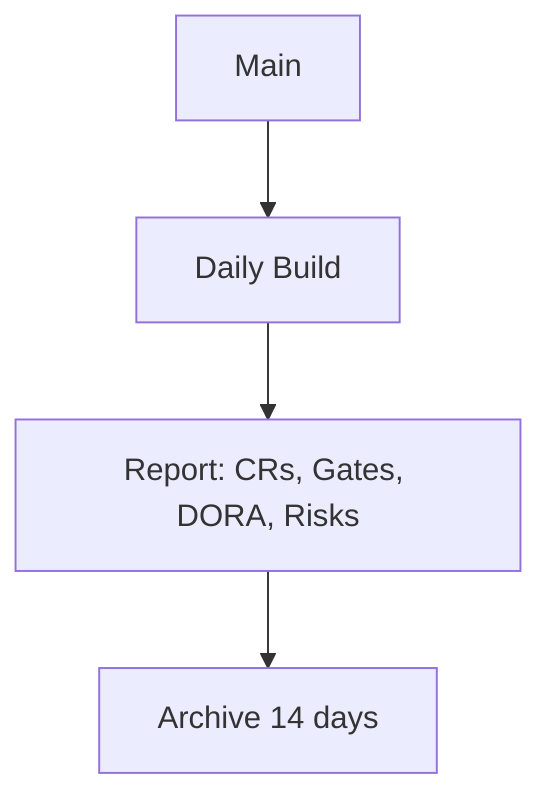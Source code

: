 graph TD
  M[Main] --> B[Daily Build]
  B --> R[Report: CRs, Gates, DORA, Risks]
  R --> A[Archive 14 days]